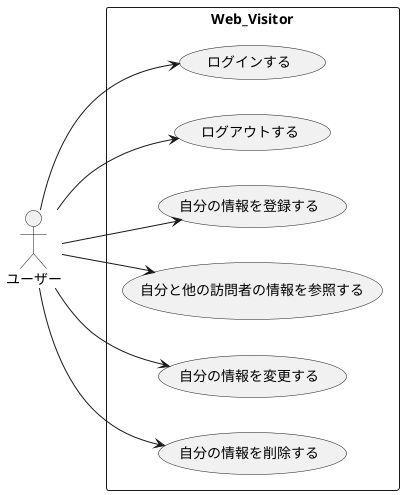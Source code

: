 @startuml Web_Visitorユースケース図
left to right direction
actor ユーザー as U

rectangle Web_Visitor {
  usecase "ログインする" as UC0
  usecase "ログアウトする" as UC2
  usecase "自分の情報を登録する" as UC3
  usecase "自分と他の訪問者の情報を参照する" as UC4
  usecase "自分の情報を変更する" as UC5
  usecase "自分の情報を削除する" as UC6
}
U --> UC0
U --> UC2
U --> UC3
U --> UC4
U --> UC5
U --> UC6
@enduml